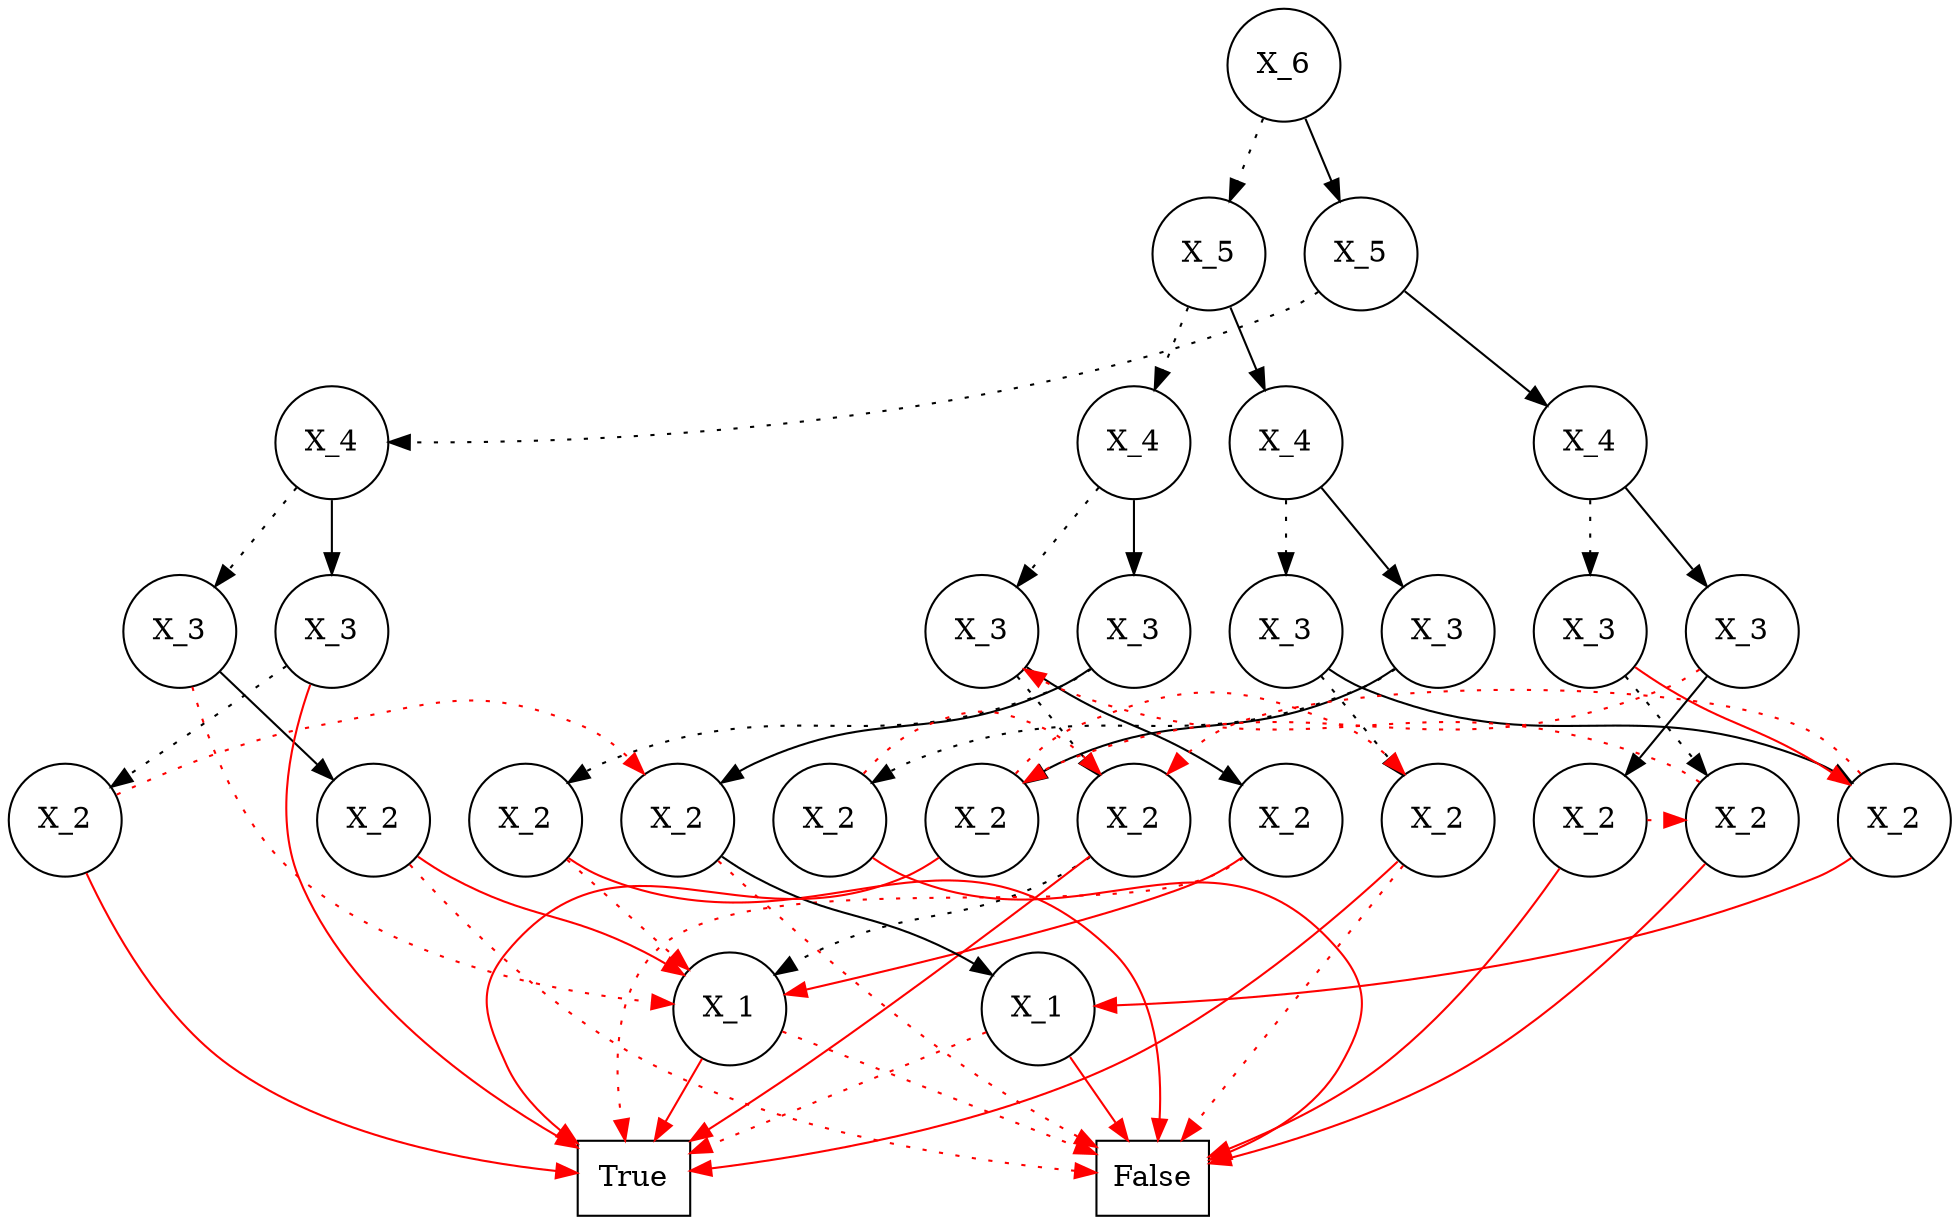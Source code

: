 digraph {
   graph [ordering=out]; node [shape=circle]; edge []; 
subgraph{  30 [label= "X_6"]
  30 -> 18[style=dotted] 
  30 -> 29
  18 [label= "X_5"]
  18 -> 10[style=dotted] 
  18 -> 17
  10 [label= "X_4"]
  10 -> 5[style=dotted] 
  10 -> 9
  5 [label= "X_3"]
  5 -> 3[style=dotted] 
  5 -> 4
  3 [label= "X_2"]
  3 -> 2[style=dotted] 
  3 -> 1[color=red] 
  2 [label= "X_1"]
  2 -> 0[style=dotted, color=red] 
  2 -> 1[color=red] 
  4 [label= "X_2"]
  4 -> 1[style=dotted, color=red] 
  4 -> 2[color=red] 
  9 [label= "X_3"]
  9 -> 6[style=dotted] 
  9 -> 8
  6 [label= "X_2"]
  6 -> 2[style=dotted, color=red] 
  6 -> 0[color=red] 
  8 [label= "X_2"]
  8 -> 0[style=dotted, color=red] 
  8 -> 7
  7 [label= "X_1"]
  7 -> 1[style=dotted, color=red] 
  7 -> 0[color=red] 
  17 [label= "X_4"]
  17 -> 13[style=dotted] 
  17 -> 16
  13 [label= "X_3"]
  13 -> 11[style=dotted] 
  13 -> 12
  11 [label= "X_2"]
  11 -> 0[style=dotted, color=red] 
  11 -> 1[color=red] 
  12 [label= "X_2"]
  12 -> 3[style=dotted, color=red] 
  12 -> 7[color=red] 
  16 [label= "X_3"]
  16 -> 14[style=dotted] 
  16 -> 15
  14 [label= "X_2"]
  14 -> 3[style=dotted, color=red] 
  14 -> 0[color=red] 
  15 [label= "X_2"]
  15 -> 11[style=dotted, color=red] 
  15 -> 1[color=red] 
  29 [label= "X_5"]
  29 -> 23[style=dotted] 
  29 -> 28
  23 [label= "X_4"]
  23 -> 20[style=dotted] 
  23 -> 22
  20 [label= "X_3"]
  20 -> 2[style=dotted, color=red] 
  20 -> 19
  19 [label= "X_2"]
  19 -> 0[style=dotted, color=red] 
  19 -> 2[color=red] 
  22 [label= "X_3"]
  22 -> 21[style=dotted] 
  22 -> 1[color=red] 
  21 [label= "X_2"]
  21 -> 8[style=dotted, color=red] 
  21 -> 1[color=red] 
  28 [label= "X_4"]
  28 -> 25[style=dotted] 
  28 -> 27
  25 [label= "X_3"]
  25 -> 24[style=dotted] 
  25 -> 12[color=red] 
  24 [label= "X_2"]
  24 -> 5[style=dotted, color=red] 
  24 -> 0[color=red] 
  27 [label= "X_3"]
  27 -> 15[style=dotted, color=red] 
  27 -> 26
  26 [label= "X_2"]
  26 -> 24[style=dotted, color=red] 
  26 -> 0[color=red] 
  0 [label= "False", shape=rectangle]
  1 [label= "True", shape=rectangle]
{rank = same;0;1;}{rank = same;2;7;}{rank = same;3;4;6;8;11;12;14;15;19;21;24;26;}{rank = same;5;9;13;16;20;22;25;27;}{rank = same;10;17;23;28;}{rank = same;18;29;}{rank = same;30;}}}